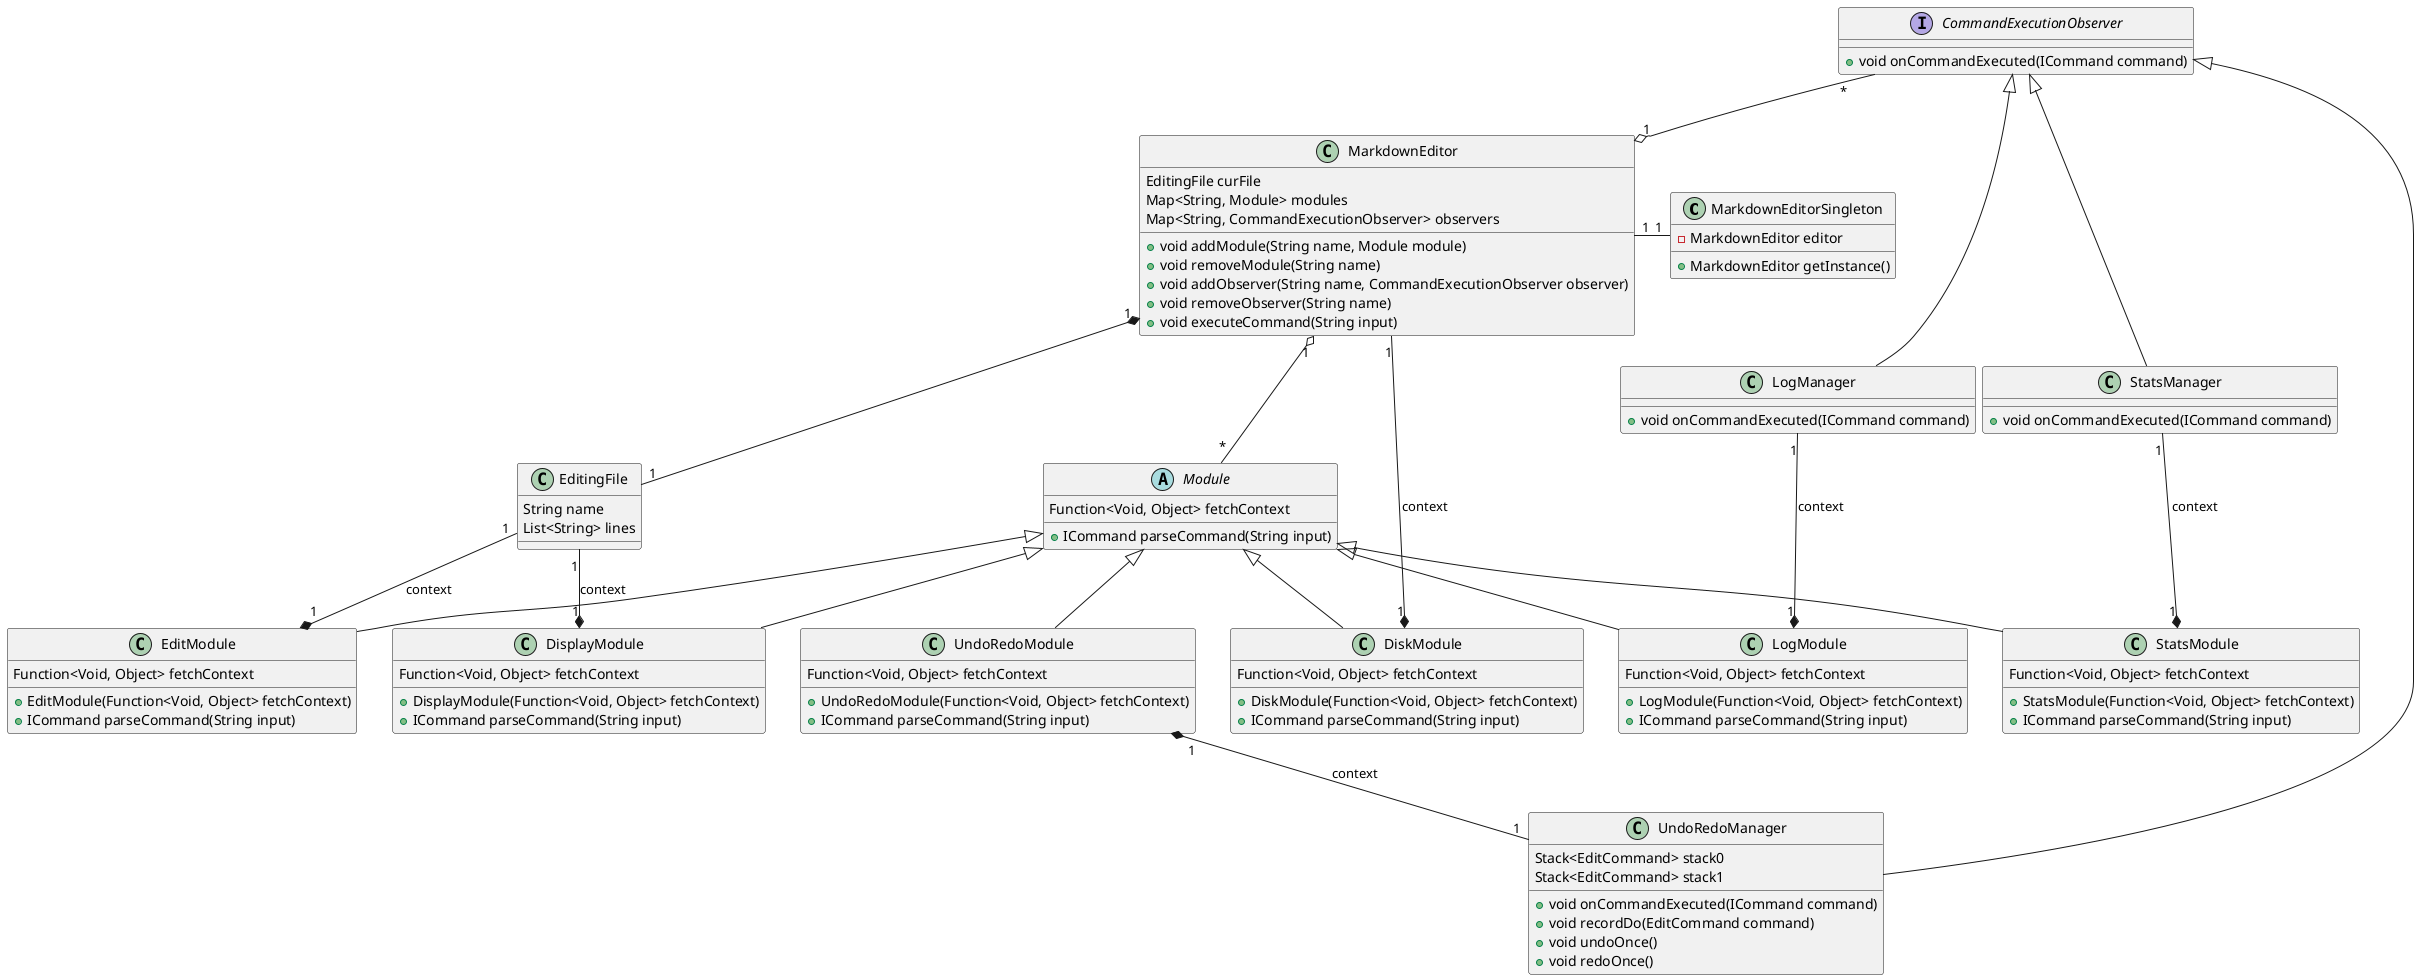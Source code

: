@startuml main

class MarkdownEditorSingleton {
    - MarkdownEditor editor
    + MarkdownEditor getInstance()
}

class MarkdownEditor {
    EditingFile curFile
    Map<String, Module> modules
    Map<String, CommandExecutionObserver> observers
    + void addModule(String name, Module module)
    + void removeModule(String name)
    + void addObserver(String name, CommandExecutionObserver observer)
    + void removeObserver(String name)
    + void executeCommand(String input)
}

MarkdownEditorSingleton "1" -left- "1" MarkdownEditor

class EditingFile {
    String name
    List<String> lines
}

EditingFile "1" -up-* "1" MarkdownEditor

class UndoRedoManager {
    Stack<EditCommand> stack0
    Stack<EditCommand> stack1
    + void onCommandExecuted(ICommand command)
    + void recordDo(EditCommand command)
    + void undoOnce()
    + void redoOnce()
}

UndoRedoManager "1" -up-* "1" UndoRedoModule : context

UndoRedoManager --|> CommandExecutionObserver

abstract class Module {
    Function<Void, Object> fetchContext
    + ICommand parseCommand(String input)
}

Module "*" -up-o "1" MarkdownEditor

class DiskModule {
    Function<Void, Object> fetchContext
    + DiskModule(Function<Void, Object> fetchContext)
    + ICommand parseCommand(String input)
}

MarkdownEditor "1" --* "1" DiskModule : context

class EditModule {
    Function<Void, Object> fetchContext
    + EditModule(Function<Void, Object> fetchContext)
    + ICommand parseCommand(String input)
}

EditingFile "1" --* "1" EditModule : context

class DisplayModule {
    Function<Void, Object> fetchContext
    + DisplayModule(Function<Void, Object> fetchContext)
    + ICommand parseCommand(String input)
}

EditingFile "1" --* "1" DisplayModule : context

class UndoRedoModule {
    Function<Void, Object> fetchContext
    + UndoRedoModule(Function<Void, Object> fetchContext)
    + ICommand parseCommand(String input)
}

class LogModule {
    Function<Void, Object> fetchContext
    + LogModule(Function<Void, Object> fetchContext)
    + ICommand parseCommand(String input)
}

class StatsModule {
    Function<Void, Object> fetchContext
    + StatsModule(Function<Void, Object> fetchContext)
    + ICommand parseCommand(String input)
}

' module starts

DiskModule -up-|> Module

EditModule -up-|> Module

DisplayModule -up-|> Module

UndoRedoModule -up-|> Module

LogModule -up-|> Module

StatsModule -up-|> Module

' module ends

interface CommandExecutionObserver {
    + void onCommandExecuted(ICommand command)
}

CommandExecutionObserver "*" --o "1" MarkdownEditor

class LogManager {
    + void onCommandExecuted(ICommand command)
}

LogManager -up-|> CommandExecutionObserver

LogManager "1" --* "1" LogModule : context

class StatsManager {
    + void onCommandExecuted(ICommand command)
}

StatsManager -up-|> CommandExecutionObserver

StatsManager "1" --* "1" StatsModule : context

@enduml